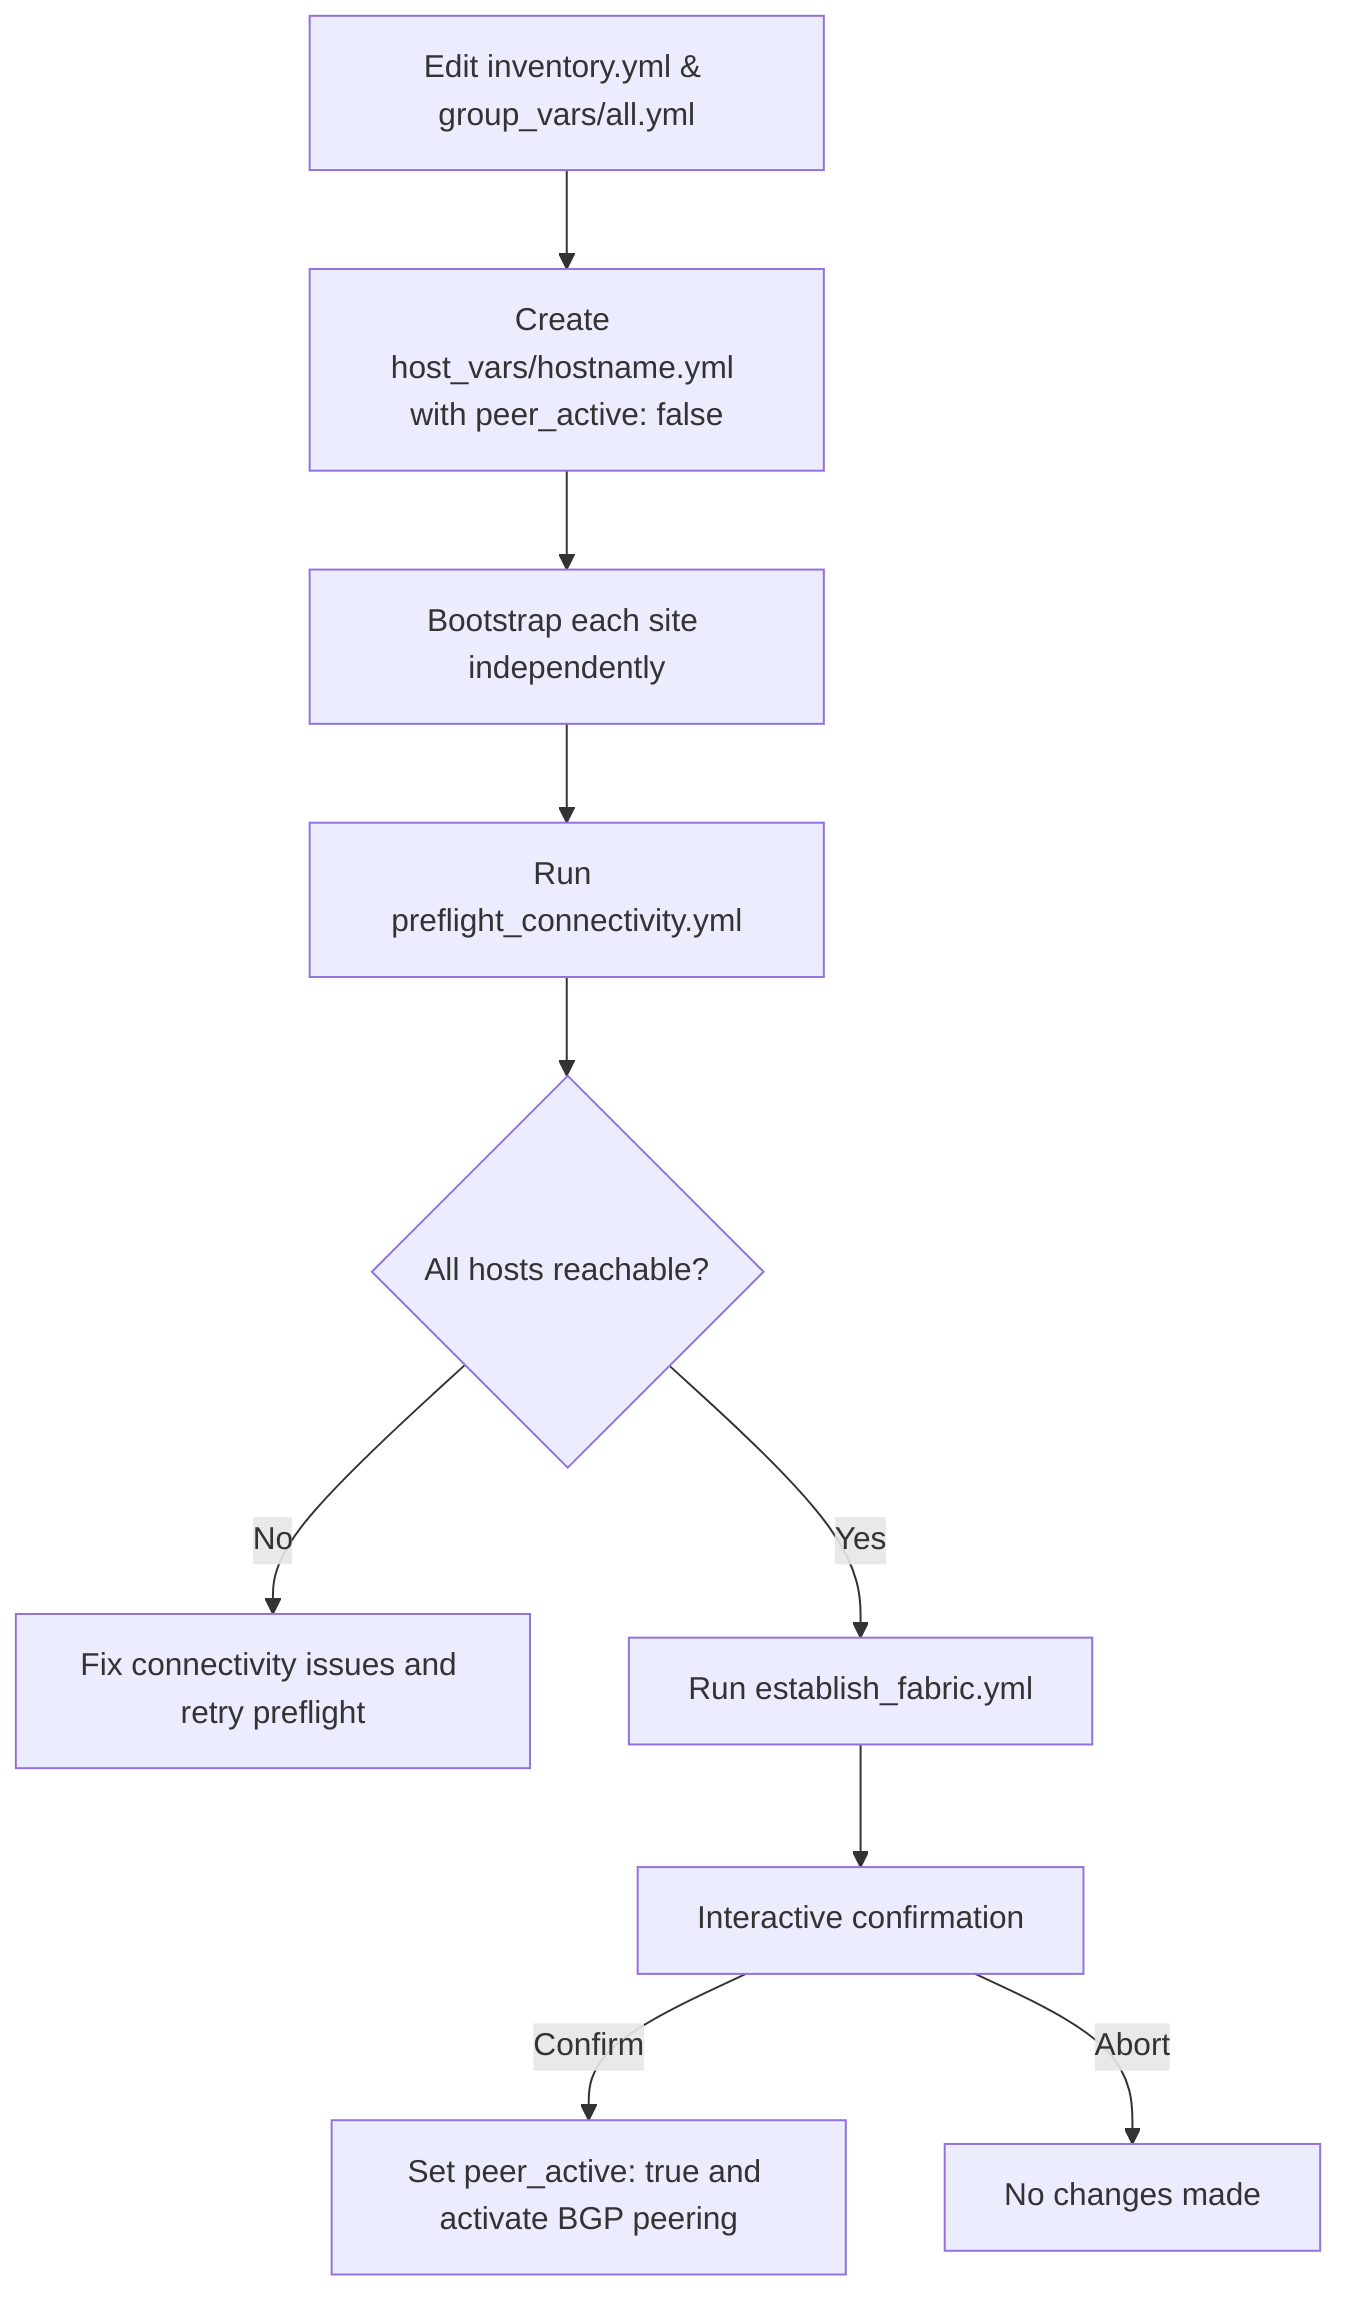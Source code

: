 flowchart TD
    A[Edit inventory.yml & group_vars/all.yml] --> B[Create host_vars/hostname.yml with peer_active: false]
    B --> C[Bootstrap each site independently]
    C --> D[Run preflight_connectivity.yml]
    D --> E{All hosts reachable?}
    E -- No --> F[Fix connectivity issues and retry preflight]
    E -- Yes --> G[Run establish_fabric.yml]
    G --> H[Interactive confirmation]
    H -- Confirm --> I[Set peer_active: true and activate BGP peering]
    H -- Abort --> J[No changes made]